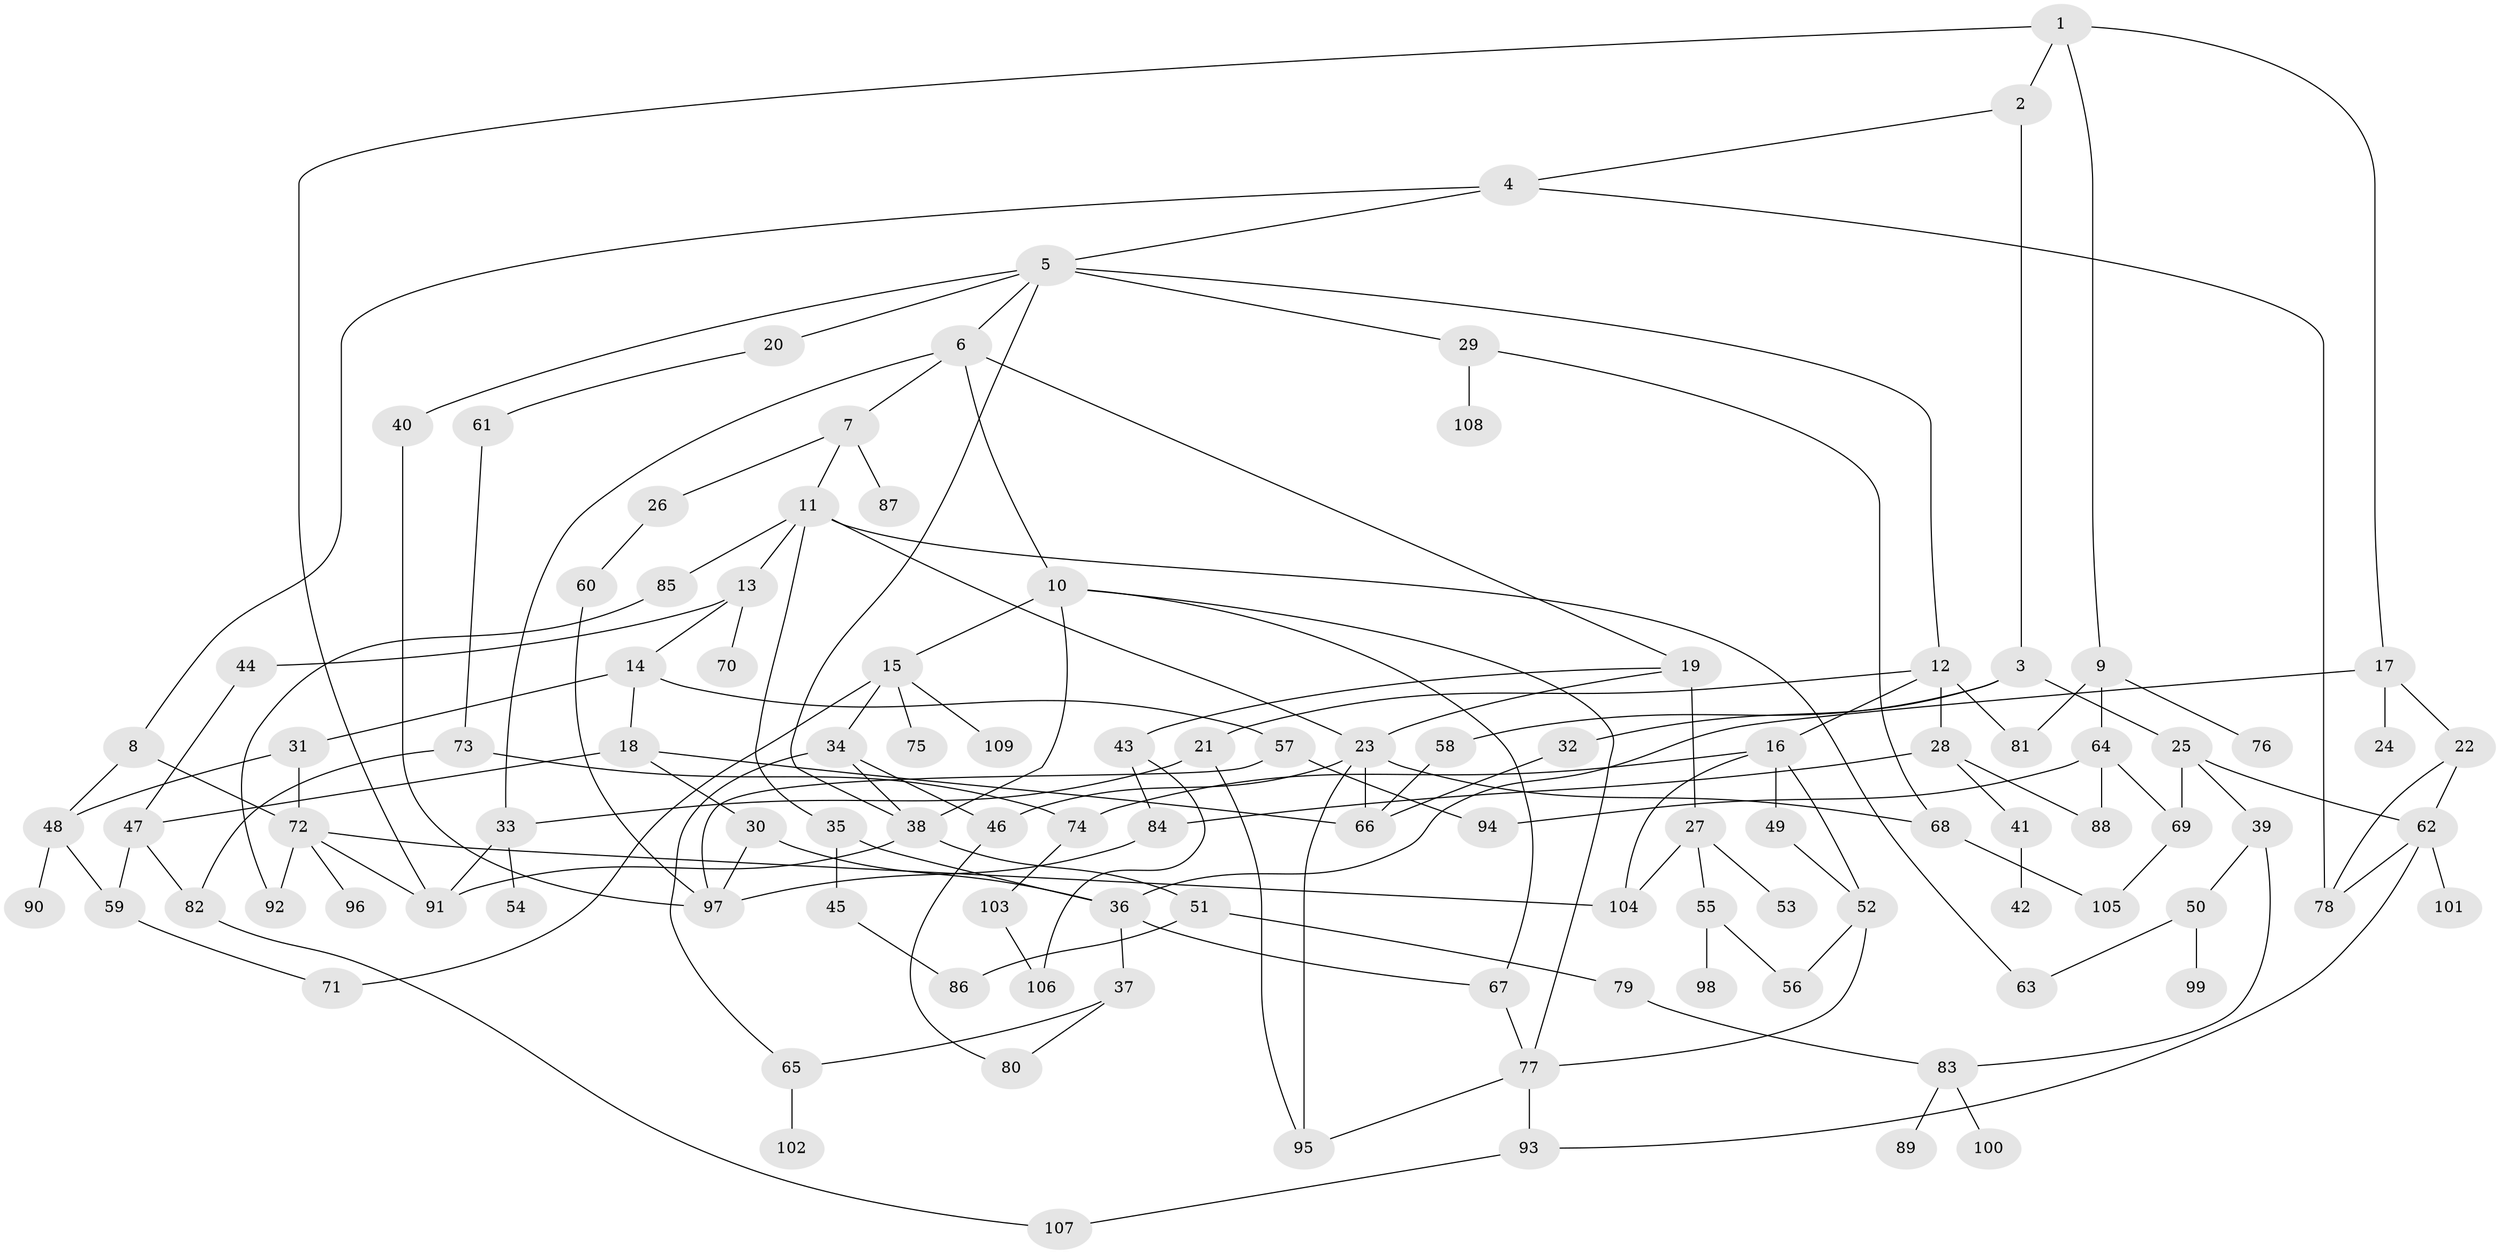 // Generated by graph-tools (version 1.1) at 2025/01/03/09/25 03:01:12]
// undirected, 109 vertices, 160 edges
graph export_dot {
graph [start="1"]
  node [color=gray90,style=filled];
  1;
  2;
  3;
  4;
  5;
  6;
  7;
  8;
  9;
  10;
  11;
  12;
  13;
  14;
  15;
  16;
  17;
  18;
  19;
  20;
  21;
  22;
  23;
  24;
  25;
  26;
  27;
  28;
  29;
  30;
  31;
  32;
  33;
  34;
  35;
  36;
  37;
  38;
  39;
  40;
  41;
  42;
  43;
  44;
  45;
  46;
  47;
  48;
  49;
  50;
  51;
  52;
  53;
  54;
  55;
  56;
  57;
  58;
  59;
  60;
  61;
  62;
  63;
  64;
  65;
  66;
  67;
  68;
  69;
  70;
  71;
  72;
  73;
  74;
  75;
  76;
  77;
  78;
  79;
  80;
  81;
  82;
  83;
  84;
  85;
  86;
  87;
  88;
  89;
  90;
  91;
  92;
  93;
  94;
  95;
  96;
  97;
  98;
  99;
  100;
  101;
  102;
  103;
  104;
  105;
  106;
  107;
  108;
  109;
  1 -- 2;
  1 -- 9;
  1 -- 17;
  1 -- 91;
  2 -- 3;
  2 -- 4;
  3 -- 25;
  3 -- 32;
  3 -- 58;
  4 -- 5;
  4 -- 8;
  4 -- 78;
  5 -- 6;
  5 -- 12;
  5 -- 20;
  5 -- 29;
  5 -- 40;
  5 -- 38;
  6 -- 7;
  6 -- 10;
  6 -- 19;
  6 -- 33;
  7 -- 11;
  7 -- 26;
  7 -- 87;
  8 -- 48;
  8 -- 72;
  9 -- 64;
  9 -- 76;
  9 -- 81;
  10 -- 15;
  10 -- 38;
  10 -- 77;
  10 -- 67;
  11 -- 13;
  11 -- 35;
  11 -- 63;
  11 -- 85;
  11 -- 23;
  12 -- 16;
  12 -- 21;
  12 -- 28;
  12 -- 81;
  13 -- 14;
  13 -- 44;
  13 -- 70;
  14 -- 18;
  14 -- 31;
  14 -- 57;
  15 -- 34;
  15 -- 71;
  15 -- 75;
  15 -- 109;
  16 -- 49;
  16 -- 52;
  16 -- 74;
  16 -- 104;
  17 -- 22;
  17 -- 24;
  17 -- 36;
  18 -- 30;
  18 -- 47;
  18 -- 66;
  19 -- 23;
  19 -- 27;
  19 -- 43;
  20 -- 61;
  21 -- 33;
  21 -- 95;
  22 -- 62;
  22 -- 78;
  23 -- 68;
  23 -- 46;
  23 -- 66;
  23 -- 95;
  25 -- 39;
  25 -- 62;
  25 -- 69;
  26 -- 60;
  27 -- 53;
  27 -- 55;
  27 -- 104;
  28 -- 41;
  28 -- 84;
  28 -- 88;
  29 -- 68;
  29 -- 108;
  30 -- 97;
  30 -- 36;
  31 -- 48;
  31 -- 72;
  32 -- 66;
  33 -- 54;
  33 -- 91;
  34 -- 38;
  34 -- 46;
  34 -- 65;
  35 -- 36;
  35 -- 45;
  36 -- 37;
  36 -- 67;
  37 -- 80;
  37 -- 65;
  38 -- 51;
  38 -- 91;
  39 -- 50;
  39 -- 83;
  40 -- 97;
  41 -- 42;
  43 -- 106;
  43 -- 84;
  44 -- 47;
  45 -- 86;
  46 -- 80;
  47 -- 82;
  47 -- 59;
  48 -- 59;
  48 -- 90;
  49 -- 52;
  50 -- 99;
  50 -- 63;
  51 -- 79;
  51 -- 86;
  52 -- 56;
  52 -- 77;
  55 -- 98;
  55 -- 56;
  57 -- 97;
  57 -- 94;
  58 -- 66;
  59 -- 71;
  60 -- 97;
  61 -- 73;
  62 -- 78;
  62 -- 93;
  62 -- 101;
  64 -- 69;
  64 -- 88;
  64 -- 94;
  65 -- 102;
  67 -- 77;
  68 -- 105;
  69 -- 105;
  72 -- 91;
  72 -- 96;
  72 -- 92;
  72 -- 104;
  73 -- 82;
  73 -- 74;
  74 -- 103;
  77 -- 95;
  77 -- 93;
  79 -- 83;
  82 -- 107;
  83 -- 89;
  83 -- 100;
  84 -- 97;
  85 -- 92;
  93 -- 107;
  103 -- 106;
}
